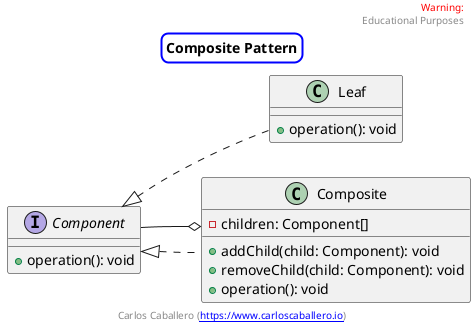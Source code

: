 @startuml
left to right direction
skinparam titleBorderRoundCorner 15
skinparam titleBorderThickness 2
skinparam titleBorderColor blue


header
<font color=red>Warning:</font>
Educational Purposes
endheader

center footer Carlos Caballero ([[https://www.carloscaballero.io https://www.carloscaballero.io]])


title Composite Pattern

interface Component {
    + operation(): void
}

class Leaf {
    + operation(): void
}

class Composite {
    - children: Component[]
    + addChild(child: Component): void
    + removeChild(child: Component): void
    + operation(): void
}

Component <|.. Leaf
Component <|.. Composite
Composite o-- Component



@enduml
